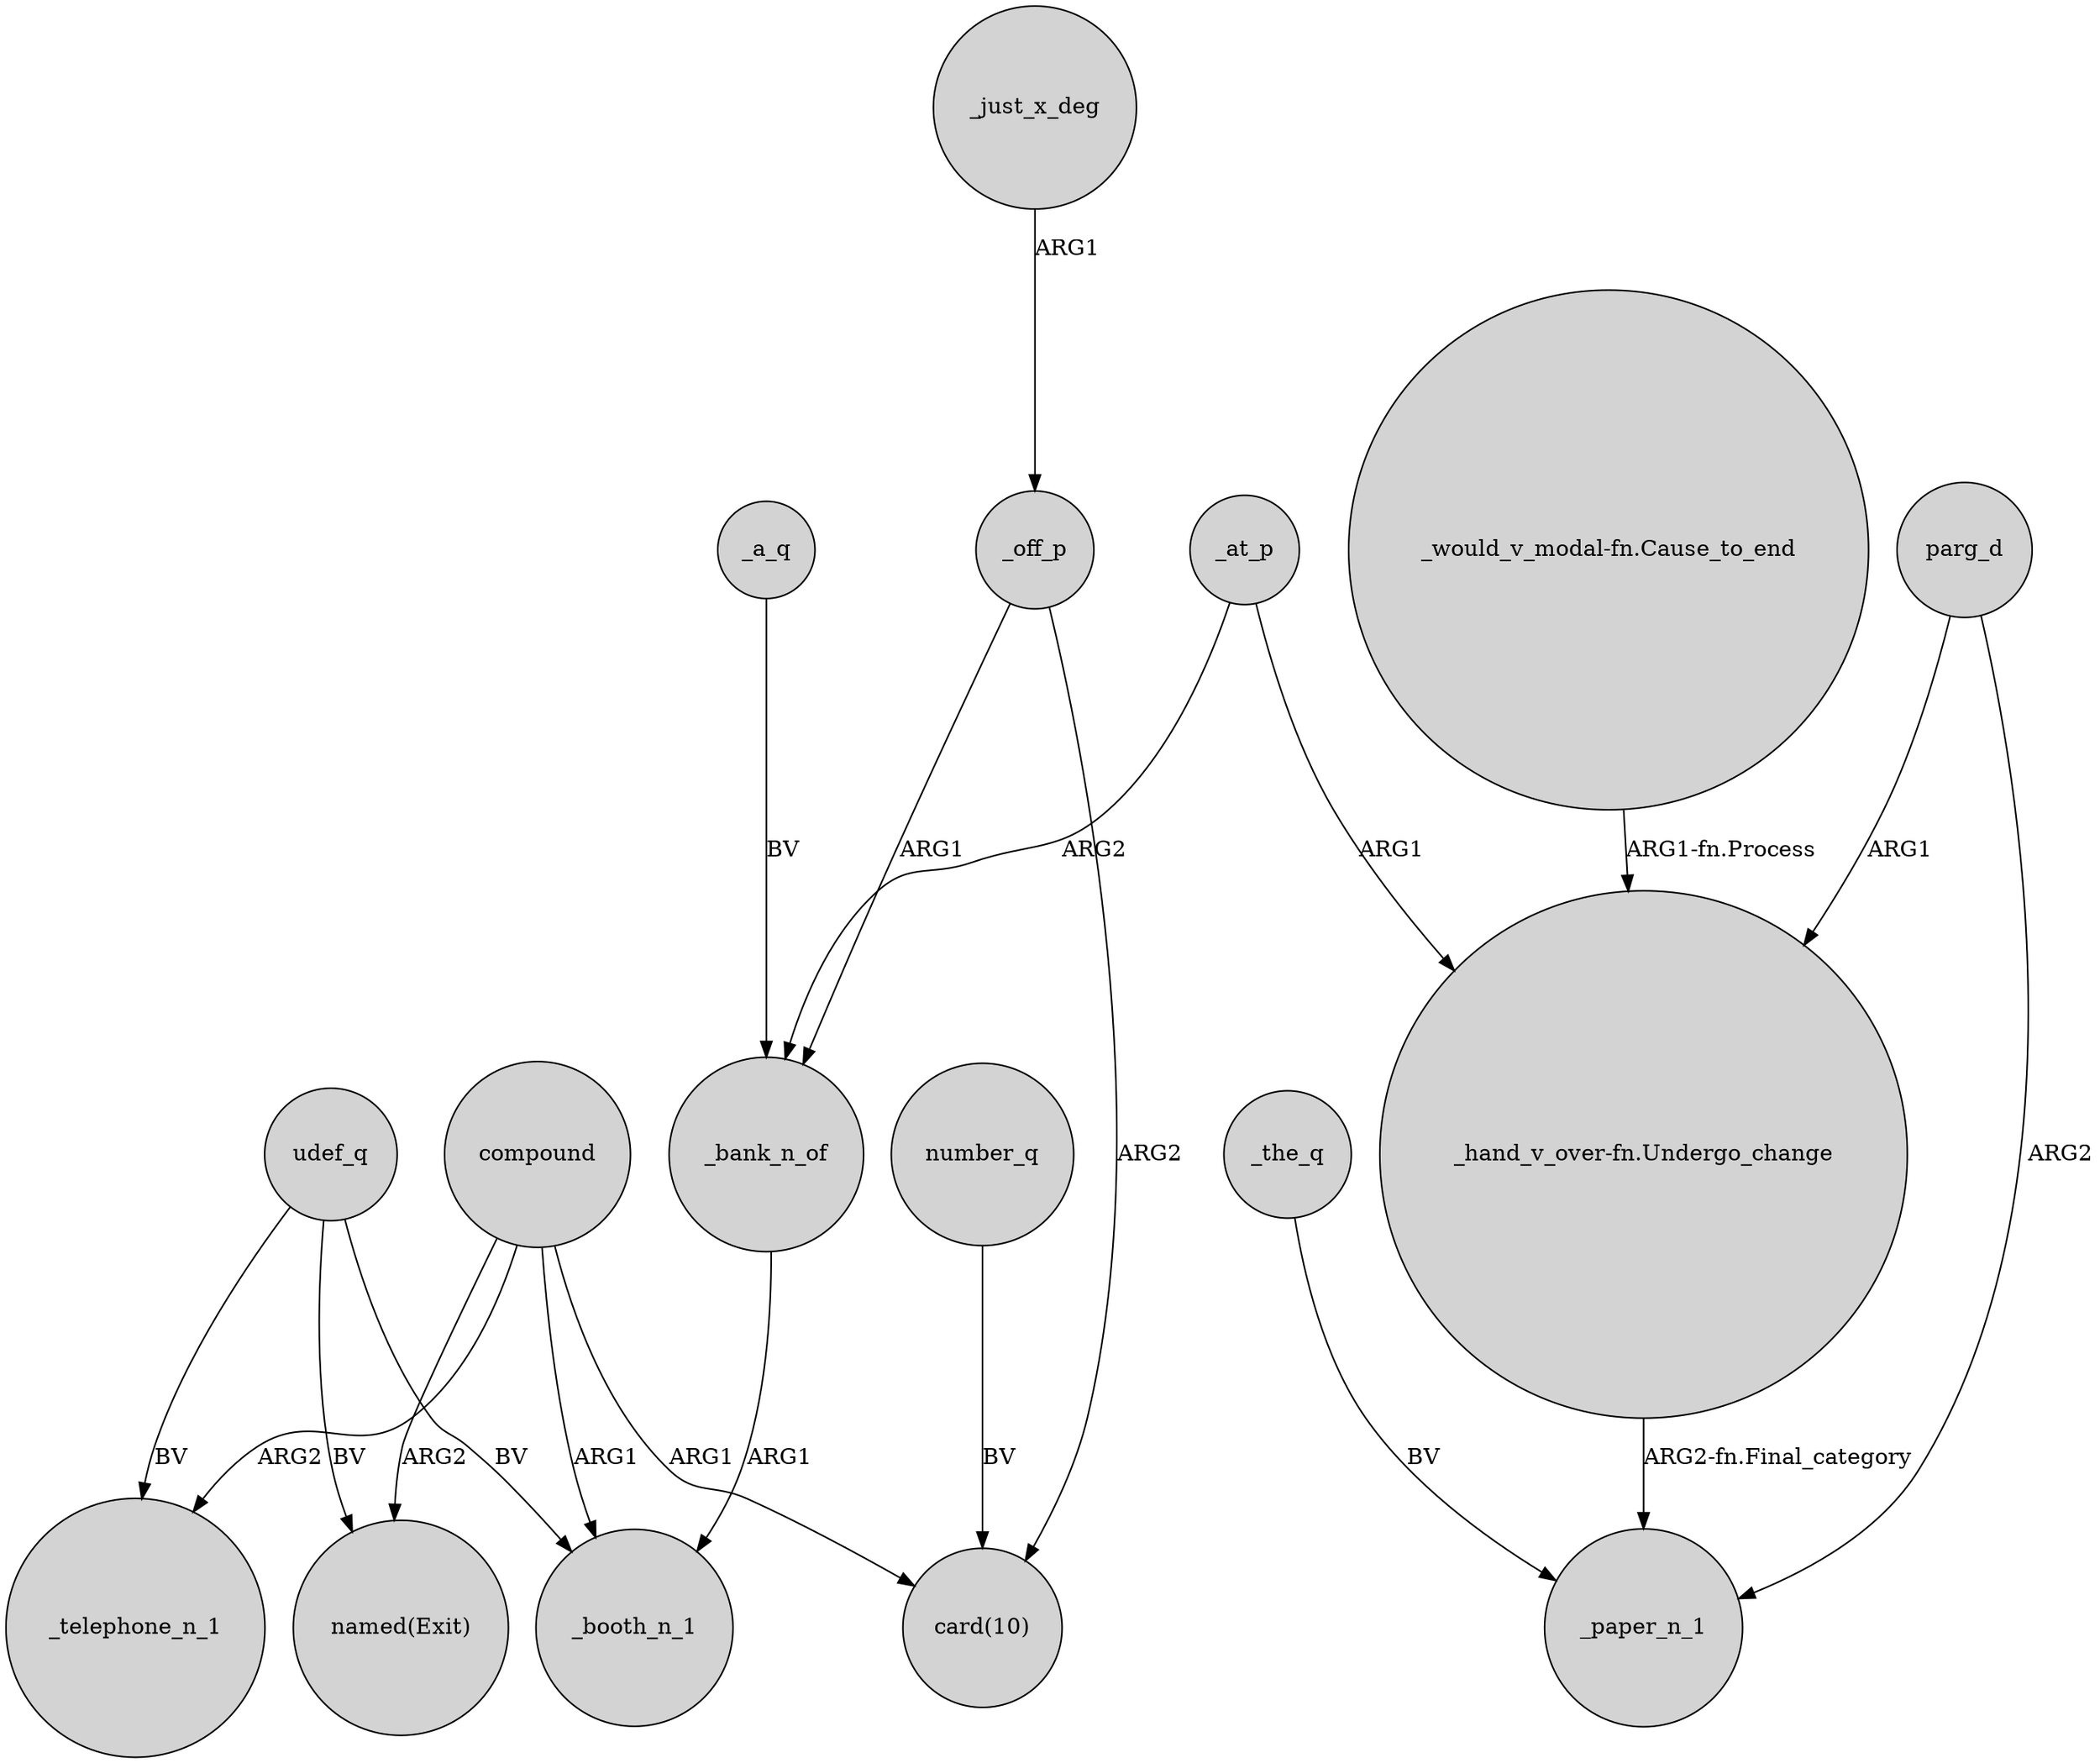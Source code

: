 digraph {
	node [shape=circle style=filled]
	_just_x_deg -> _off_p [label=ARG1]
	udef_q -> _telephone_n_1 [label=BV]
	_at_p -> _bank_n_of [label=ARG2]
	_bank_n_of -> _booth_n_1 [label=ARG1]
	_the_q -> _paper_n_1 [label=BV]
	_off_p -> "card(10)" [label=ARG2]
	compound -> "named(Exit)" [label=ARG2]
	compound -> _telephone_n_1 [label=ARG2]
	_off_p -> _bank_n_of [label=ARG1]
	compound -> "card(10)" [label=ARG1]
	udef_q -> "named(Exit)" [label=BV]
	_a_q -> _bank_n_of [label=BV]
	parg_d -> _paper_n_1 [label=ARG2]
	_at_p -> "_hand_v_over-fn.Undergo_change" [label=ARG1]
	"_hand_v_over-fn.Undergo_change" -> _paper_n_1 [label="ARG2-fn.Final_category"]
	number_q -> "card(10)" [label=BV]
	parg_d -> "_hand_v_over-fn.Undergo_change" [label=ARG1]
	udef_q -> _booth_n_1 [label=BV]
	compound -> _booth_n_1 [label=ARG1]
	"_would_v_modal-fn.Cause_to_end" -> "_hand_v_over-fn.Undergo_change" [label="ARG1-fn.Process"]
}
